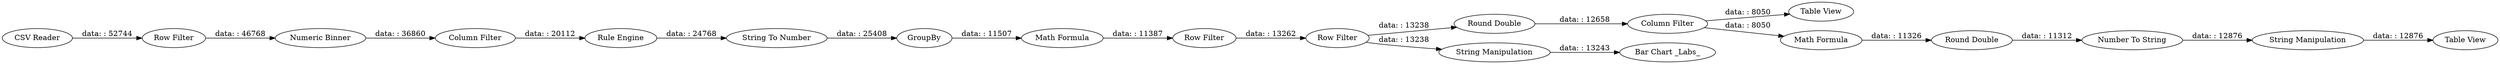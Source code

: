 digraph {
	"-5517297583665273935_8" [label=GroupBy]
	"-5517297583665273935_6" [label="CSV Reader"]
	"-5517297583665273935_10" [label="Bar Chart _Labs_"]
	"-5517297583665273935_106" [label="Row Filter"]
	"-5517297583665273935_9" [label="String To Number"]
	"-5517297583665273935_7" [label="Column Filter"]
	"-5517297583665273935_5" [label="Row Filter"]
	"-5517297583665273935_100" [label="Table View"]
	"-5517297583665273935_12" [label="Row Filter"]
	"-5517297583665273935_16" [label="Round Double"]
	"-5517297583665273935_3" [label="Rule Engine"]
	"-5517297583665273935_14" [label="String Manipulation"]
	"-5517297583665273935_105" [label="Numeric Binner"]
	"-5517297583665273935_101" [label="Round Double"]
	"-5517297583665273935_18" [label="Table View"]
	"-5517297583665273935_103" [label="String Manipulation"]
	"-5517297583665273935_11" [label="Math Formula"]
	"-5517297583665273935_102" [label="Number To String"]
	"-5517297583665273935_99" [label="Math Formula"]
	"-5517297583665273935_17" [label="Column Filter"]
	"-5517297583665273935_102" -> "-5517297583665273935_103" [label="data: : 12876"]
	"-5517297583665273935_7" -> "-5517297583665273935_3" [label="data: : 20112"]
	"-5517297583665273935_101" -> "-5517297583665273935_102" [label="data: : 11312"]
	"-5517297583665273935_106" -> "-5517297583665273935_16" [label="data: : 13238"]
	"-5517297583665273935_8" -> "-5517297583665273935_11" [label="data: : 11507"]
	"-5517297583665273935_103" -> "-5517297583665273935_100" [label="data: : 12876"]
	"-5517297583665273935_3" -> "-5517297583665273935_9" [label="data: : 24768"]
	"-5517297583665273935_16" -> "-5517297583665273935_17" [label="data: : 12658"]
	"-5517297583665273935_5" -> "-5517297583665273935_105" [label="data: : 46768"]
	"-5517297583665273935_106" -> "-5517297583665273935_14" [label="data: : 13238"]
	"-5517297583665273935_17" -> "-5517297583665273935_99" [label="data: : 8050"]
	"-5517297583665273935_12" -> "-5517297583665273935_106" [label="data: : 13262"]
	"-5517297583665273935_105" -> "-5517297583665273935_7" [label="data: : 36860"]
	"-5517297583665273935_14" -> "-5517297583665273935_10" [label="data: : 13243"]
	"-5517297583665273935_9" -> "-5517297583665273935_8" [label="data: : 25408"]
	"-5517297583665273935_17" -> "-5517297583665273935_18" [label="data: : 8050"]
	"-5517297583665273935_99" -> "-5517297583665273935_101" [label="data: : 11326"]
	"-5517297583665273935_6" -> "-5517297583665273935_5" [label="data: : 52744"]
	"-5517297583665273935_11" -> "-5517297583665273935_12" [label="data: : 11387"]
	rankdir=LR
}
